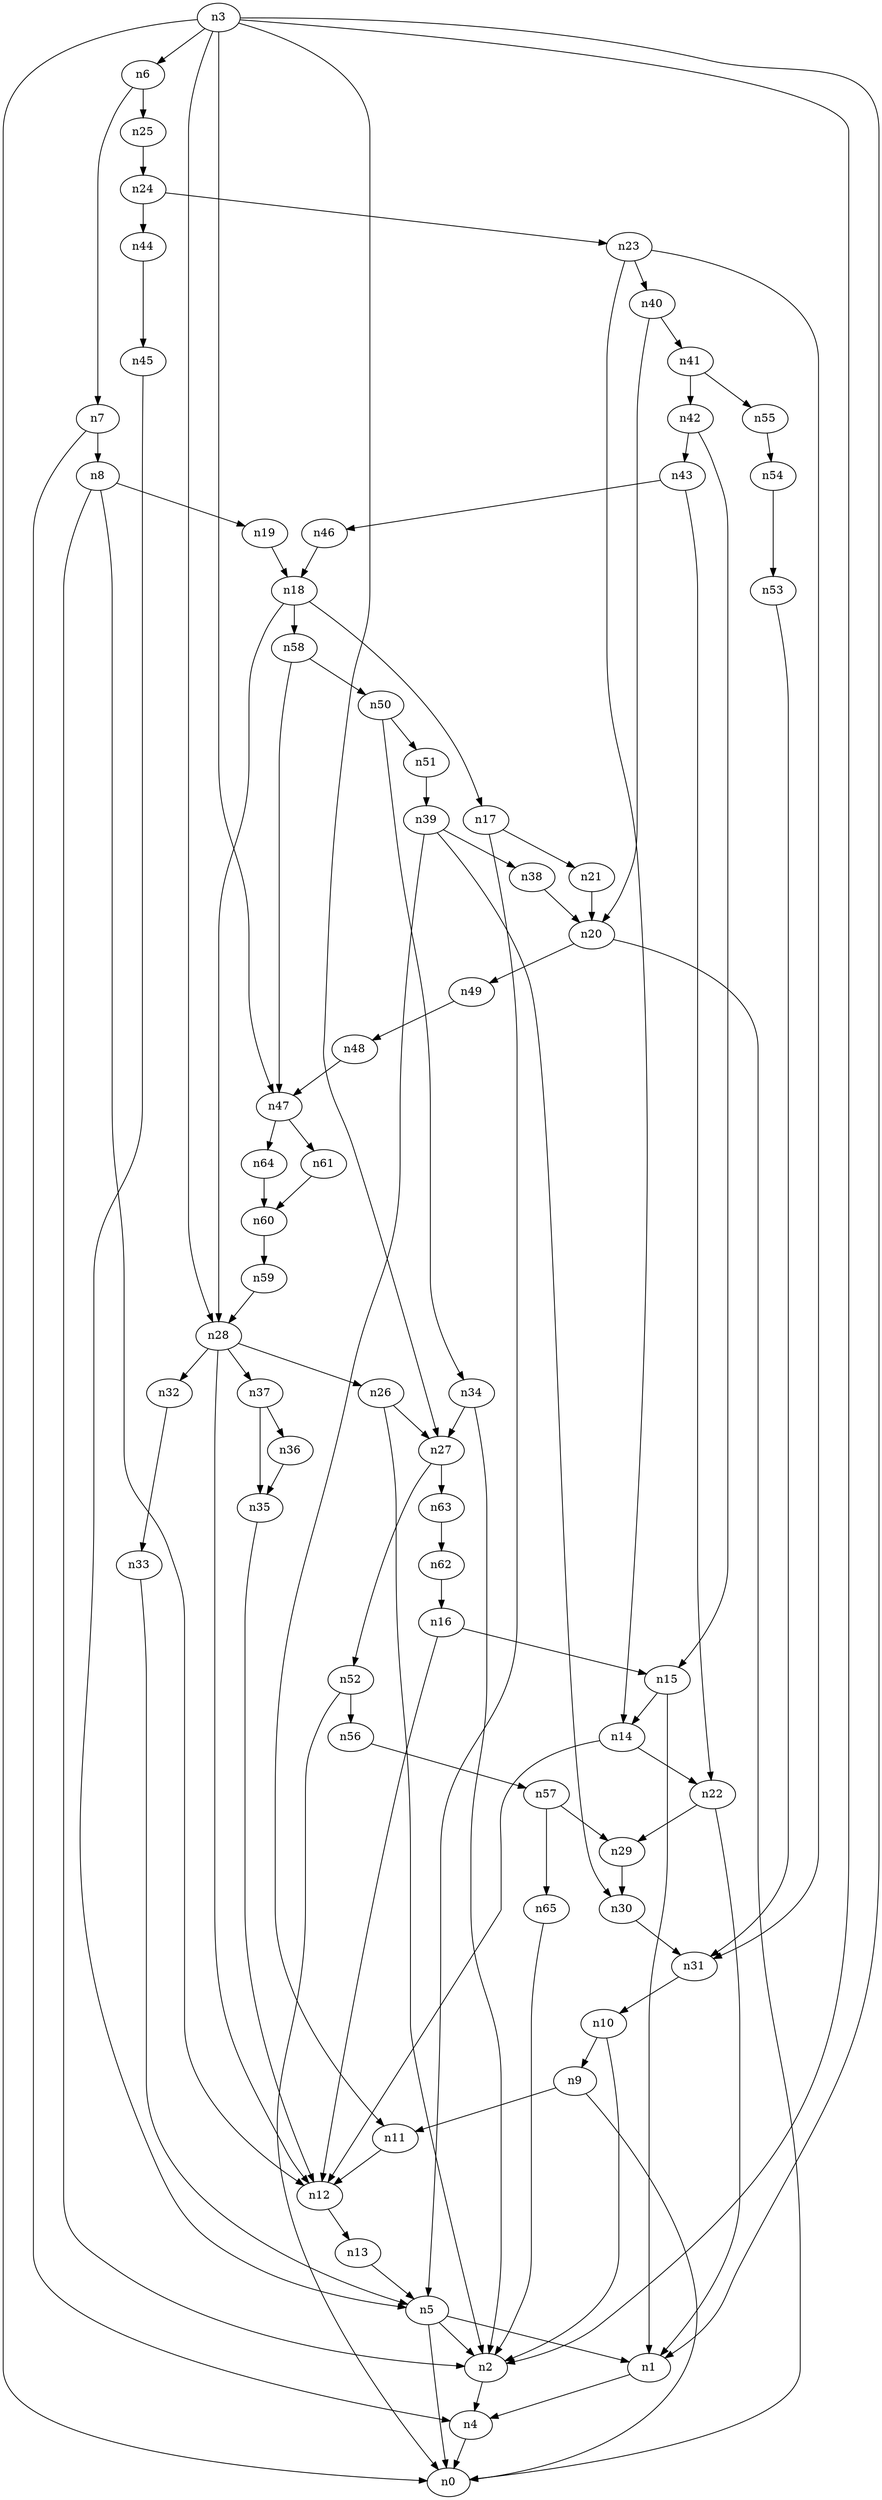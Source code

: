 digraph G {
	n1 -> n4	 [_graphml_id=e4];
	n2 -> n4	 [_graphml_id=e7];
	n3 -> n0	 [_graphml_id=e0];
	n3 -> n1	 [_graphml_id=e3];
	n3 -> n2	 [_graphml_id=e6];
	n3 -> n6	 [_graphml_id=e9];
	n3 -> n27	 [_graphml_id=e42];
	n3 -> n28	 [_graphml_id=e43];
	n3 -> n47	 [_graphml_id=e76];
	n4 -> n0	 [_graphml_id=e1];
	n5 -> n0	 [_graphml_id=e2];
	n5 -> n1	 [_graphml_id=e5];
	n5 -> n2	 [_graphml_id=e8];
	n6 -> n7	 [_graphml_id=e10];
	n6 -> n25	 [_graphml_id=e39];
	n7 -> n4	 [_graphml_id=e25];
	n7 -> n8	 [_graphml_id=e11];
	n8 -> n2	 [_graphml_id=e12];
	n8 -> n12	 [_graphml_id=e35];
	n8 -> n19	 [_graphml_id=e29];
	n9 -> n0	 [_graphml_id=e13];
	n9 -> n11	 [_graphml_id=e16];
	n10 -> n2	 [_graphml_id=e15];
	n10 -> n9	 [_graphml_id=e14];
	n11 -> n12	 [_graphml_id=e17];
	n12 -> n13	 [_graphml_id=e18];
	n13 -> n5	 [_graphml_id=e19];
	n14 -> n12	 [_graphml_id=e20];
	n14 -> n22	 [_graphml_id=e34];
	n15 -> n1	 [_graphml_id=e22];
	n15 -> n14	 [_graphml_id=e21];
	n16 -> n12	 [_graphml_id=e24];
	n16 -> n15	 [_graphml_id=e23];
	n17 -> n5	 [_graphml_id=e26];
	n17 -> n21	 [_graphml_id=e32];
	n18 -> n17	 [_graphml_id=e27];
	n18 -> n28	 [_graphml_id=e105];
	n18 -> n58	 [_graphml_id=e94];
	n19 -> n18	 [_graphml_id=e28];
	n20 -> n0	 [_graphml_id=e30];
	n20 -> n49	 [_graphml_id=e79];
	n21 -> n20	 [_graphml_id=e31];
	n22 -> n1	 [_graphml_id=e33];
	n22 -> n29	 [_graphml_id=e46];
	n23 -> n14	 [_graphml_id=e36];
	n23 -> n31	 [_graphml_id=e49];
	n23 -> n40	 [_graphml_id=e63];
	n24 -> n23	 [_graphml_id=e37];
	n24 -> n44	 [_graphml_id=e70];
	n25 -> n24	 [_graphml_id=e38];
	n26 -> n2	 [_graphml_id=e40];
	n26 -> n27	 [_graphml_id=e41];
	n27 -> n52	 [_graphml_id=e83];
	n27 -> n63	 [_graphml_id=e102];
	n28 -> n12	 [_graphml_id=e44];
	n28 -> n26	 [_graphml_id=e45];
	n28 -> n32	 [_graphml_id=e50];
	n28 -> n37	 [_graphml_id=e59];
	n29 -> n30	 [_graphml_id=e47];
	n30 -> n31	 [_graphml_id=e48];
	n31 -> n10	 [_graphml_id=e55];
	n32 -> n33	 [_graphml_id=e51];
	n33 -> n5	 [_graphml_id=e52];
	n34 -> n2	 [_graphml_id=e54];
	n34 -> n27	 [_graphml_id=e53];
	n35 -> n12	 [_graphml_id=e56];
	n36 -> n35	 [_graphml_id=e57];
	n37 -> n35	 [_graphml_id=e85];
	n37 -> n36	 [_graphml_id=e58];
	n38 -> n20	 [_graphml_id=e60];
	n39 -> n11	 [_graphml_id=e62];
	n39 -> n30	 [_graphml_id=e65];
	n39 -> n38	 [_graphml_id=e61];
	n40 -> n20	 [_graphml_id=e64];
	n40 -> n41	 [_graphml_id=e66];
	n41 -> n42	 [_graphml_id=e67];
	n41 -> n55	 [_graphml_id=e89];
	n42 -> n15	 [_graphml_id=e75];
	n42 -> n43	 [_graphml_id=e68];
	n43 -> n22	 [_graphml_id=e69];
	n43 -> n46	 [_graphml_id=e73];
	n44 -> n45	 [_graphml_id=e71];
	n45 -> n5	 [_graphml_id=e72];
	n46 -> n18	 [_graphml_id=e74];
	n47 -> n61	 [_graphml_id=e99];
	n47 -> n64	 [_graphml_id=e103];
	n48 -> n47	 [_graphml_id=e77];
	n49 -> n48	 [_graphml_id=e78];
	n50 -> n34	 [_graphml_id=e80];
	n50 -> n51	 [_graphml_id=e81];
	n51 -> n39	 [_graphml_id=e82];
	n52 -> n0	 [_graphml_id=e84];
	n52 -> n56	 [_graphml_id=e90];
	n53 -> n31	 [_graphml_id=e86];
	n54 -> n53	 [_graphml_id=e87];
	n55 -> n54	 [_graphml_id=e88];
	n56 -> n57	 [_graphml_id=e91];
	n57 -> n29	 [_graphml_id=e92];
	n57 -> n65	 [_graphml_id=e106];
	n58 -> n47	 [_graphml_id=e93];
	n58 -> n50	 [_graphml_id=e95];
	n59 -> n28	 [_graphml_id=e96];
	n60 -> n59	 [_graphml_id=e97];
	n61 -> n60	 [_graphml_id=e98];
	n62 -> n16	 [_graphml_id=e100];
	n63 -> n62	 [_graphml_id=e101];
	n64 -> n60	 [_graphml_id=e104];
	n65 -> n2	 [_graphml_id=e107];
}
